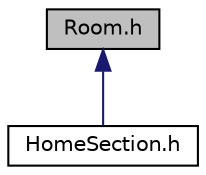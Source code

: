 digraph "Room.h"
{
 // LATEX_PDF_SIZE
  edge [fontname="Helvetica",fontsize="10",labelfontname="Helvetica",labelfontsize="10"];
  node [fontname="Helvetica",fontsize="10",shape=record];
  Node1 [label="Room.h",height=0.2,width=0.4,color="black", fillcolor="grey75", style="filled", fontcolor="black",tooltip="Defines the Room class, which represents a collection of smart devices within a room."];
  Node1 -> Node2 [dir="back",color="midnightblue",fontsize="10",style="solid"];
  Node2 [label="HomeSection.h",height=0.2,width=0.4,color="black", fillcolor="white", style="filled",URL="$HomeSection_8h.html",tooltip="Defines the HomeSection class, which represents a collection of rooms in a specific section of the ho..."];
}
